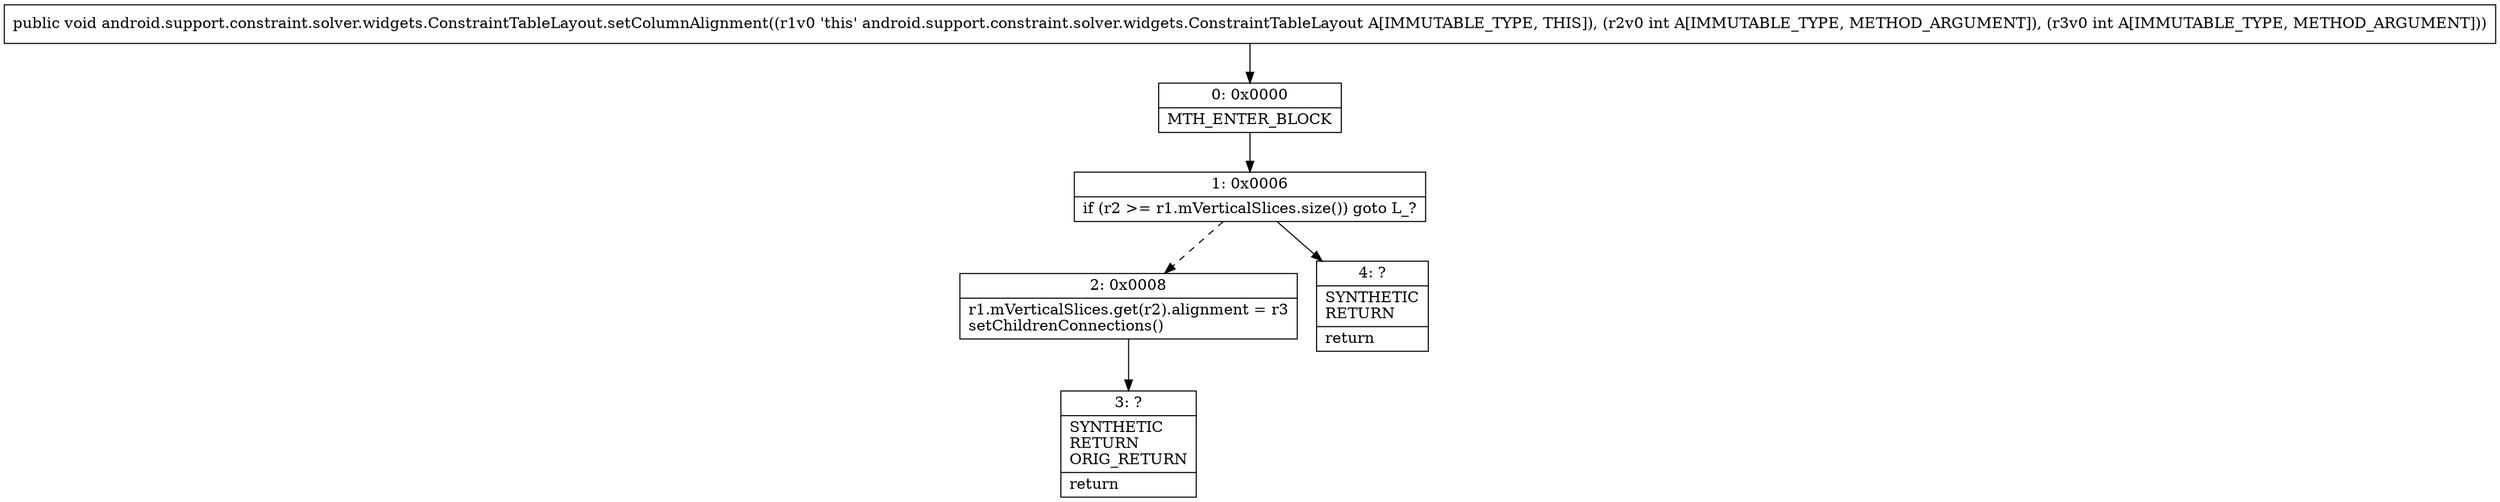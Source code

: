 digraph "CFG forandroid.support.constraint.solver.widgets.ConstraintTableLayout.setColumnAlignment(II)V" {
Node_0 [shape=record,label="{0\:\ 0x0000|MTH_ENTER_BLOCK\l}"];
Node_1 [shape=record,label="{1\:\ 0x0006|if (r2 \>= r1.mVerticalSlices.size()) goto L_?\l}"];
Node_2 [shape=record,label="{2\:\ 0x0008|r1.mVerticalSlices.get(r2).alignment = r3\lsetChildrenConnections()\l}"];
Node_3 [shape=record,label="{3\:\ ?|SYNTHETIC\lRETURN\lORIG_RETURN\l|return\l}"];
Node_4 [shape=record,label="{4\:\ ?|SYNTHETIC\lRETURN\l|return\l}"];
MethodNode[shape=record,label="{public void android.support.constraint.solver.widgets.ConstraintTableLayout.setColumnAlignment((r1v0 'this' android.support.constraint.solver.widgets.ConstraintTableLayout A[IMMUTABLE_TYPE, THIS]), (r2v0 int A[IMMUTABLE_TYPE, METHOD_ARGUMENT]), (r3v0 int A[IMMUTABLE_TYPE, METHOD_ARGUMENT])) }"];
MethodNode -> Node_0;
Node_0 -> Node_1;
Node_1 -> Node_2[style=dashed];
Node_1 -> Node_4;
Node_2 -> Node_3;
}

